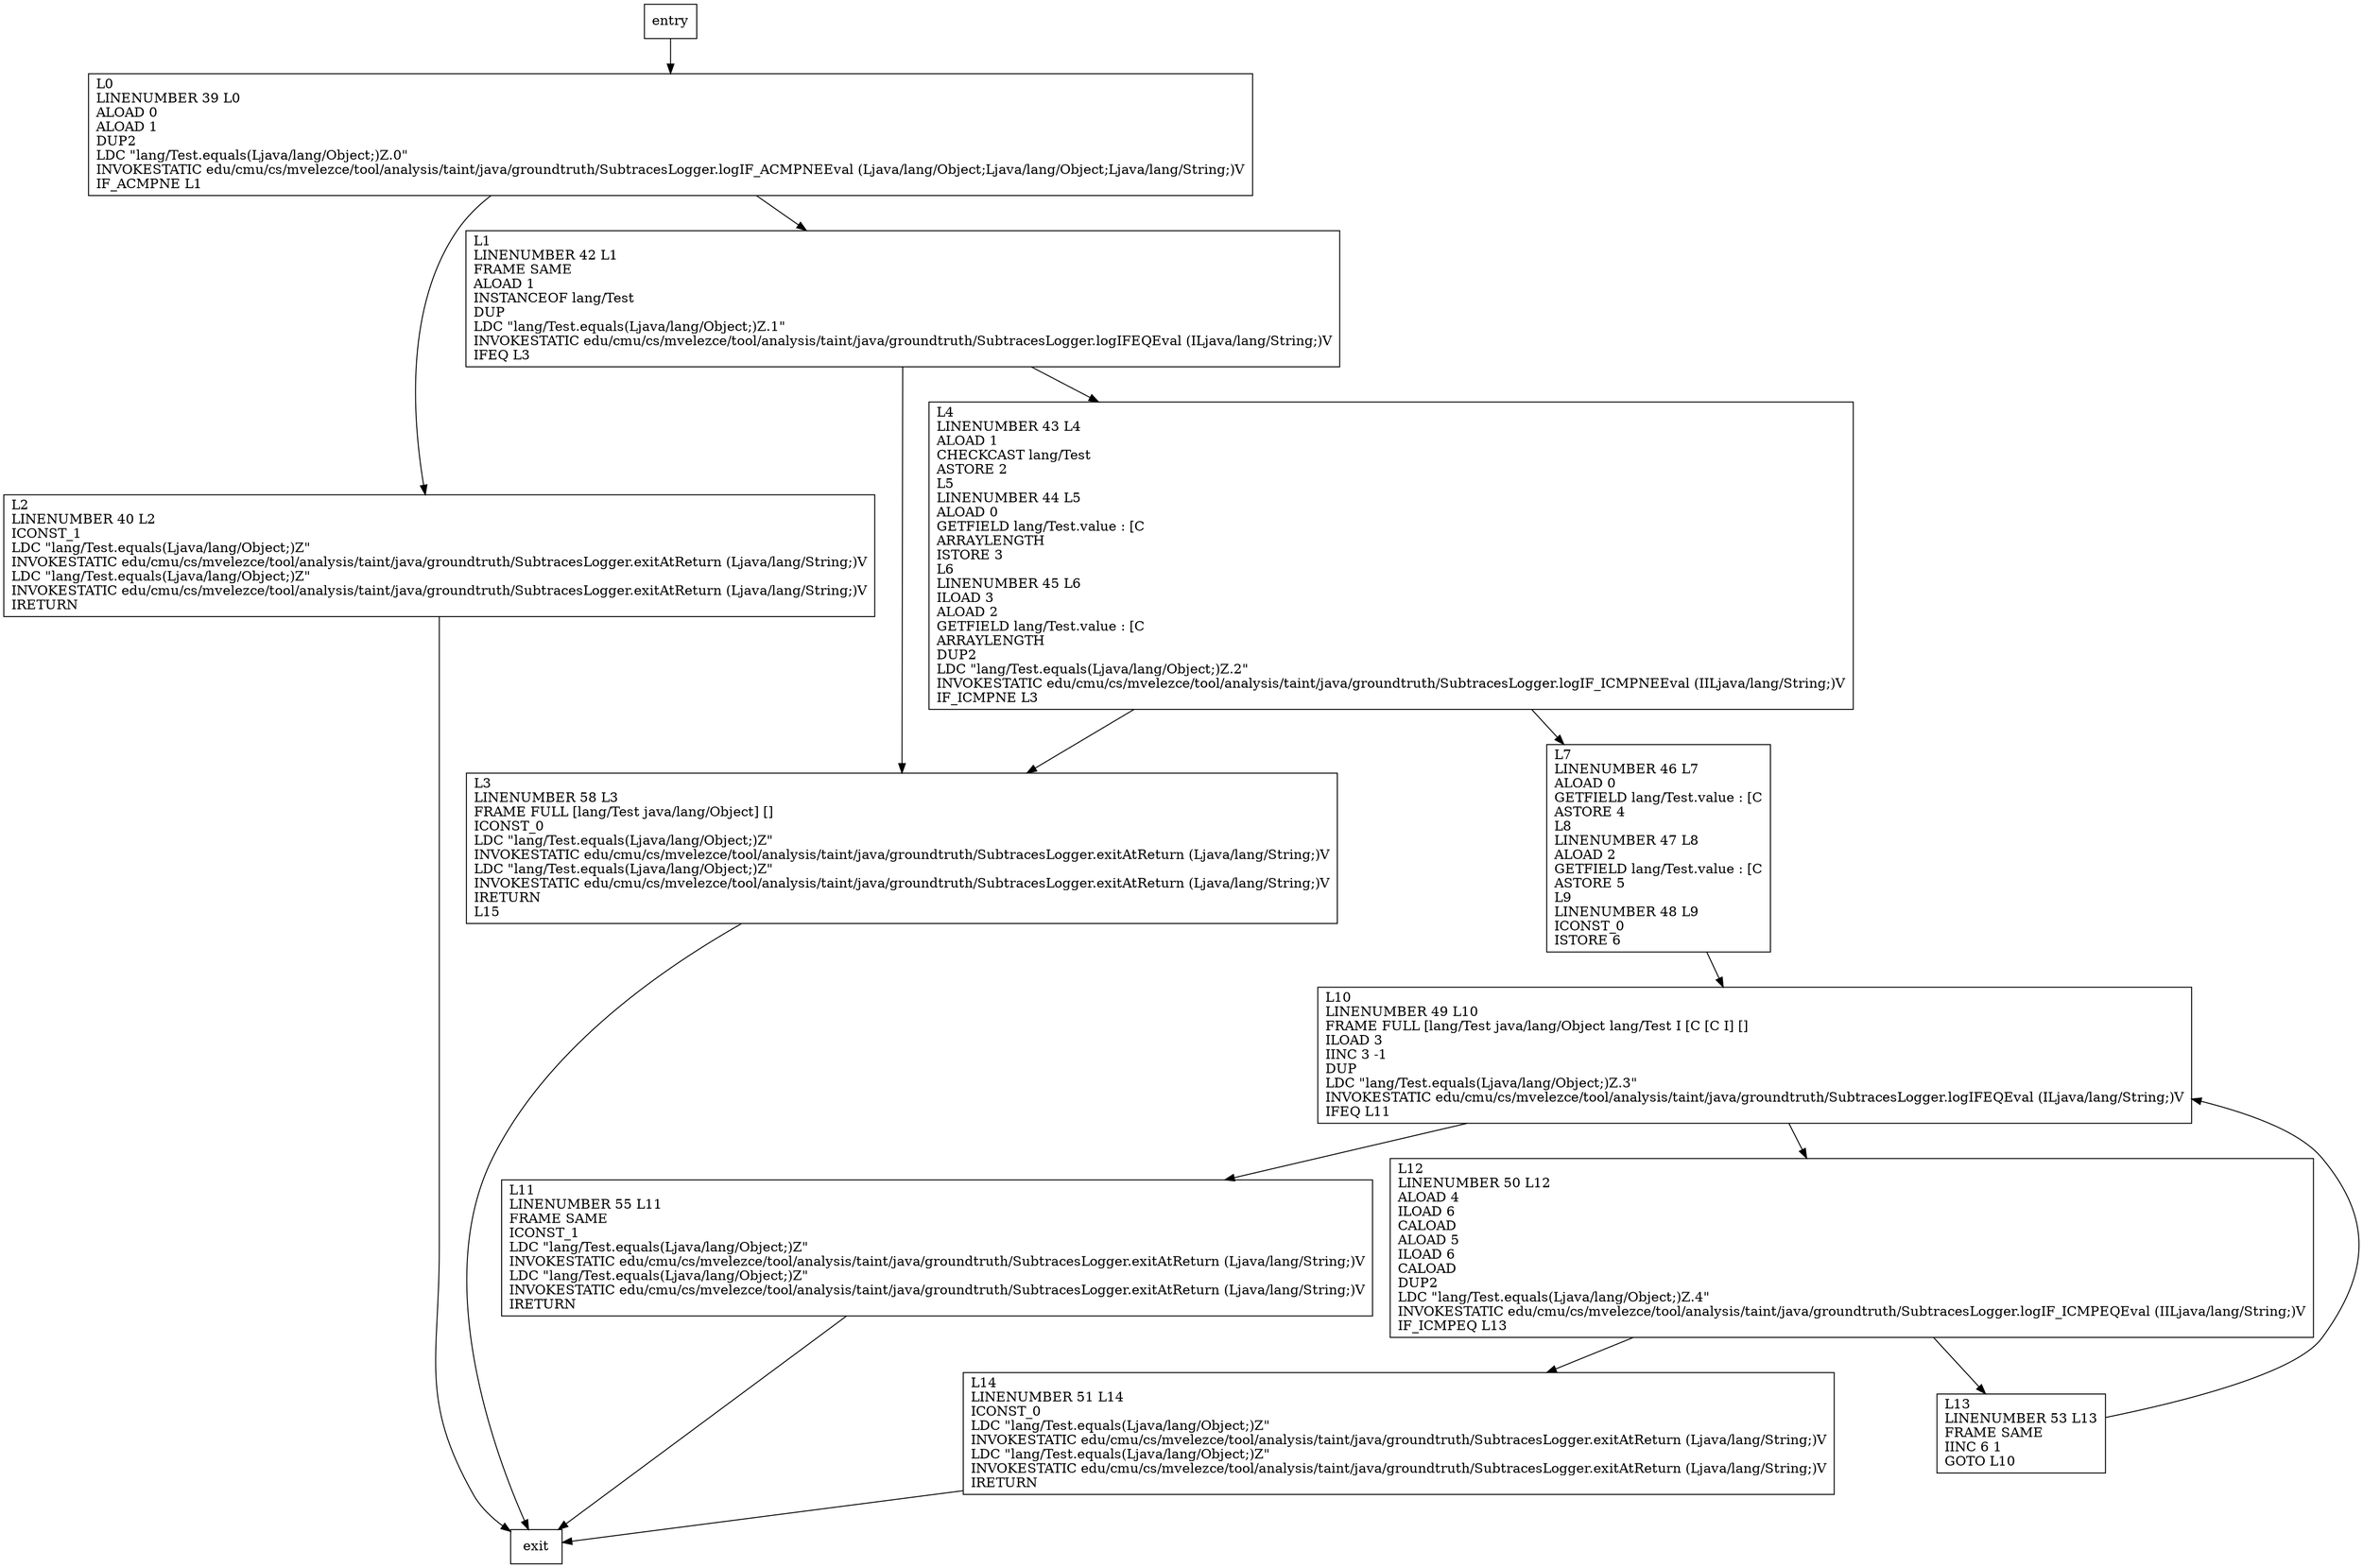 digraph equals {
node [shape=record];
1729399329 [label="L10\lLINENUMBER 49 L10\lFRAME FULL [lang/Test java/lang/Object lang/Test I [C [C I] []\lILOAD 3\lIINC 3 -1\lDUP\lLDC \"lang/Test.equals(Ljava/lang/Object;)Z.3\"\lINVOKESTATIC edu/cmu/cs/mvelezce/tool/analysis/taint/java/groundtruth/SubtracesLogger.logIFEQEval (ILjava/lang/String;)V\lIFEQ L11\l"];
698228848 [label="L0\lLINENUMBER 39 L0\lALOAD 0\lALOAD 1\lDUP2\lLDC \"lang/Test.equals(Ljava/lang/Object;)Z.0\"\lINVOKESTATIC edu/cmu/cs/mvelezce/tool/analysis/taint/java/groundtruth/SubtracesLogger.logIF_ACMPNEEval (Ljava/lang/Object;Ljava/lang/Object;Ljava/lang/String;)V\lIF_ACMPNE L1\l"];
728229415 [label="L4\lLINENUMBER 43 L4\lALOAD 1\lCHECKCAST lang/Test\lASTORE 2\lL5\lLINENUMBER 44 L5\lALOAD 0\lGETFIELD lang/Test.value : [C\lARRAYLENGTH\lISTORE 3\lL6\lLINENUMBER 45 L6\lILOAD 3\lALOAD 2\lGETFIELD lang/Test.value : [C\lARRAYLENGTH\lDUP2\lLDC \"lang/Test.equals(Ljava/lang/Object;)Z.2\"\lINVOKESTATIC edu/cmu/cs/mvelezce/tool/analysis/taint/java/groundtruth/SubtracesLogger.logIF_ICMPNEEval (IILjava/lang/String;)V\lIF_ICMPNE L3\l"];
41928093 [label="L11\lLINENUMBER 55 L11\lFRAME SAME\lICONST_1\lLDC \"lang/Test.equals(Ljava/lang/Object;)Z\"\lINVOKESTATIC edu/cmu/cs/mvelezce/tool/analysis/taint/java/groundtruth/SubtracesLogger.exitAtReturn (Ljava/lang/String;)V\lLDC \"lang/Test.equals(Ljava/lang/Object;)Z\"\lINVOKESTATIC edu/cmu/cs/mvelezce/tool/analysis/taint/java/groundtruth/SubtracesLogger.exitAtReturn (Ljava/lang/String;)V\lIRETURN\l"];
1577873988 [label="L2\lLINENUMBER 40 L2\lICONST_1\lLDC \"lang/Test.equals(Ljava/lang/Object;)Z\"\lINVOKESTATIC edu/cmu/cs/mvelezce/tool/analysis/taint/java/groundtruth/SubtracesLogger.exitAtReturn (Ljava/lang/String;)V\lLDC \"lang/Test.equals(Ljava/lang/Object;)Z\"\lINVOKESTATIC edu/cmu/cs/mvelezce/tool/analysis/taint/java/groundtruth/SubtracesLogger.exitAtReturn (Ljava/lang/String;)V\lIRETURN\l"];
1940047235 [label="L3\lLINENUMBER 58 L3\lFRAME FULL [lang/Test java/lang/Object] []\lICONST_0\lLDC \"lang/Test.equals(Ljava/lang/Object;)Z\"\lINVOKESTATIC edu/cmu/cs/mvelezce/tool/analysis/taint/java/groundtruth/SubtracesLogger.exitAtReturn (Ljava/lang/String;)V\lLDC \"lang/Test.equals(Ljava/lang/Object;)Z\"\lINVOKESTATIC edu/cmu/cs/mvelezce/tool/analysis/taint/java/groundtruth/SubtracesLogger.exitAtReturn (Ljava/lang/String;)V\lIRETURN\lL15\l"];
381504811 [label="L12\lLINENUMBER 50 L12\lALOAD 4\lILOAD 6\lCALOAD\lALOAD 5\lILOAD 6\lCALOAD\lDUP2\lLDC \"lang/Test.equals(Ljava/lang/Object;)Z.4\"\lINVOKESTATIC edu/cmu/cs/mvelezce/tool/analysis/taint/java/groundtruth/SubtracesLogger.logIF_ICMPEQEval (IILjava/lang/String;)V\lIF_ICMPEQ L13\l"];
889655083 [label="L14\lLINENUMBER 51 L14\lICONST_0\lLDC \"lang/Test.equals(Ljava/lang/Object;)Z\"\lINVOKESTATIC edu/cmu/cs/mvelezce/tool/analysis/taint/java/groundtruth/SubtracesLogger.exitAtReturn (Ljava/lang/String;)V\lLDC \"lang/Test.equals(Ljava/lang/Object;)Z\"\lINVOKESTATIC edu/cmu/cs/mvelezce/tool/analysis/taint/java/groundtruth/SubtracesLogger.exitAtReturn (Ljava/lang/String;)V\lIRETURN\l"];
1979827784 [label="L13\lLINENUMBER 53 L13\lFRAME SAME\lIINC 6 1\lGOTO L10\l"];
1513573745 [label="L7\lLINENUMBER 46 L7\lALOAD 0\lGETFIELD lang/Test.value : [C\lASTORE 4\lL8\lLINENUMBER 47 L8\lALOAD 2\lGETFIELD lang/Test.value : [C\lASTORE 5\lL9\lLINENUMBER 48 L9\lICONST_0\lISTORE 6\l"];
806893349 [label="L1\lLINENUMBER 42 L1\lFRAME SAME\lALOAD 1\lINSTANCEOF lang/Test\lDUP\lLDC \"lang/Test.equals(Ljava/lang/Object;)Z.1\"\lINVOKESTATIC edu/cmu/cs/mvelezce/tool/analysis/taint/java/groundtruth/SubtracesLogger.logIFEQEval (ILjava/lang/String;)V\lIFEQ L3\l"];
entry;
exit;
698228848 -> 1577873988;
698228848 -> 806893349;
728229415 -> 1940047235;
728229415 -> 1513573745;
41928093 -> exit;
381504811 -> 889655083;
381504811 -> 1979827784;
889655083 -> exit;
1513573745 -> 1729399329;
806893349 -> 728229415;
806893349 -> 1940047235;
entry -> 698228848;
1729399329 -> 41928093;
1729399329 -> 381504811;
1577873988 -> exit;
1940047235 -> exit;
1979827784 -> 1729399329;
}
